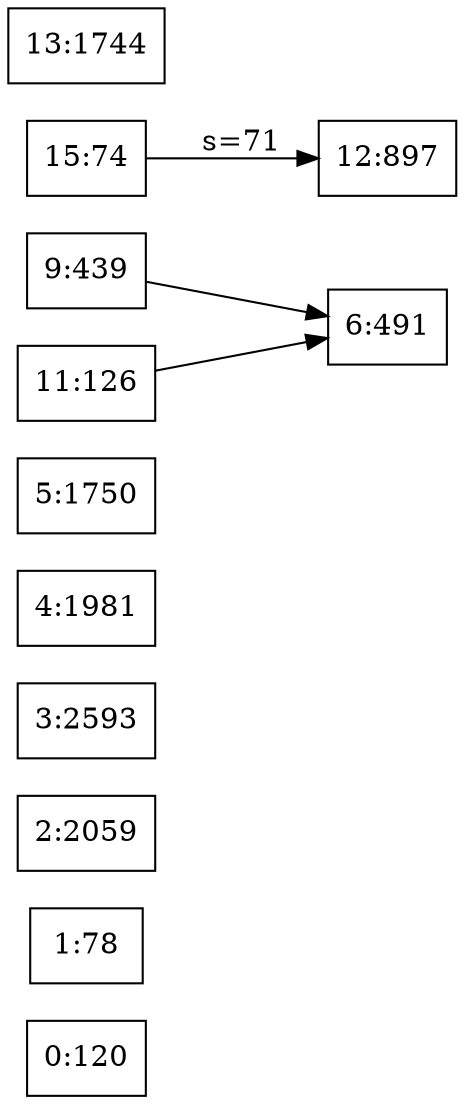 digraph g { 
	rankdir = LR 
	0 [shape=box, label="0:120"] 
	1 [shape=box, label="1:78"] 
	2 [shape=box, label="2:2059"] 
	3 [shape=box, label="3:2593"] 
	4 [shape=box, label="4:1981"] 
	5 [shape=box, label="5:1750"] 
	6 [shape=box, label="6:491"] 
	9 [shape=box, label="9:439"] 
	9 -> 6
	11 [shape=box, label="11:126"] 
	11 -> 6
	12 [shape=box, label="12:897"] 
	13 [shape=box, label="13:1744"] 
	15 [shape=box, label="15:74"] 
	15 -> 12 [label="s=71"] 
} 

